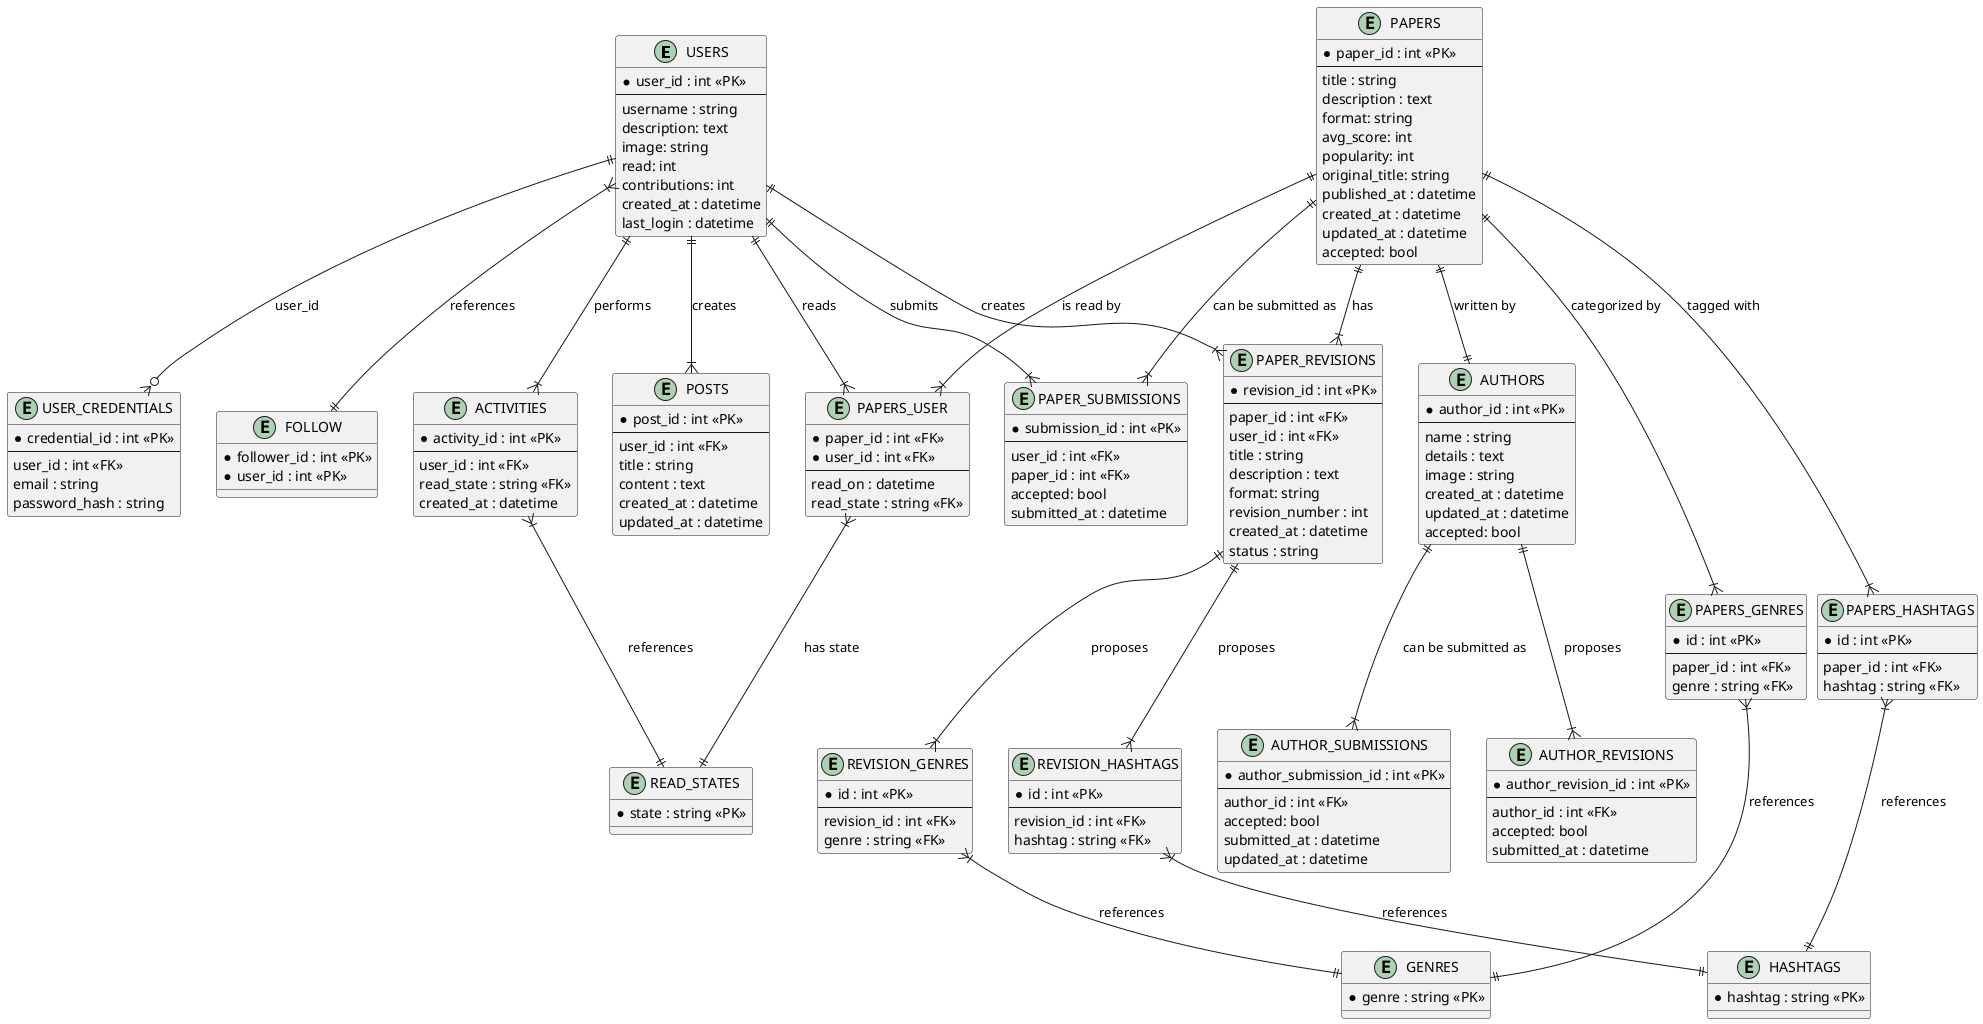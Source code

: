 @startuml
' Entity definitions
entity "USERS" {
  *user_id : int <<PK>>
  --
  username : string
  description: text
  image: string
  read: int
  contributions: int
  created_at : datetime
  last_login : datetime
}

entity "USER_CREDENTIALS" {
  *credential_id : int <<PK>>
  --
  user_id : int <<FK>>
  email : string
  password_hash : string
}

USERS ||--o{ USER_CREDENTIALS : "user_id"

entity "FOLLOW" {
  *follower_id : int <<PK>>
  *user_id : int <<PK>>
}

entity "AUTHORS" {
  *author_id : int <<PK>>
  --
  name : string
  details : text
  image : string
  created_at : datetime
  updated_at : datetime
  accepted: bool
}

entity "ACTIVITIES" {
  *activity_id : int <<PK>>
  --
  user_id : int <<FK>>
  read_state : string <<FK>>
  created_at : datetime
}

entity "POSTS" {
  *post_id : int <<PK>>
  --
  user_id : int <<FK>>
  title : string
  content : text
  created_at : datetime
  updated_at : datetime
}

entity "PAPERS_USER" {
  *paper_id : int <<FK>>
  *user_id : int <<FK>>
  --
  read_on : datetime
  read_state : string <<FK>>
}

entity "PAPERS" {
  *paper_id : int <<PK>>
  --
  title : string
  description : text
  format: string
  avg_score: int
  popularity: int
  original_title: string
  published_at : datetime
  created_at : datetime
  updated_at : datetime
  accepted: bool
}

entity "PAPERS_GENRES" {
  *id : int <<PK>>
  --
  paper_id : int <<FK>>
  genre : string <<FK>>
}

entity "PAPERS_HASHTAGS" {
  *id : int <<PK>>
  --
  paper_id : int <<FK>>
  hashtag : string <<FK>>
}

entity "PAPER_SUBMISSIONS" {
  *submission_id : int <<PK>>
  --
  user_id : int <<FK>>
  paper_id : int <<FK>>
  accepted: bool
  submitted_at : datetime
}

entity "PAPER_REVISIONS" {
  *revision_id : int <<PK>>
  --
  paper_id : int <<FK>>
  user_id : int <<FK>>
  title : string
  description : text
  format: string
  revision_number : int
  created_at : datetime
  status : string
}

entity "REVISION_GENRES" {
  *id : int <<PK>>
  --
  revision_id : int <<FK>>
  genre : string <<FK>>
}

entity "REVISION_HASHTAGS" {
  *id : int <<PK>>
  --
  revision_id : int <<FK>>
  hashtag : string <<FK>>
}

entity "AUTHOR_SUBMISSIONS" {
  *author_submission_id : int <<PK>>
  --
  author_id : int <<FK>>
  accepted: bool
  submitted_at : datetime
  updated_at : datetime
}

entity "AUTHOR_REVISIONS" {
  *author_revision_id : int <<PK>>
  --
  author_id : int <<FK>>
  accepted: bool
  submitted_at : datetime
}

entity "READ_STATES" {
  *state : string <<PK>>
}

entity "GENRES" {
  *genre : string <<PK>>
}

entity "HASHTAGS" {
  *hashtag : string <<PK>>
}

' Relationships
USERS ||--|{ PAPERS_USER : "reads"
USERS ||--|{ POSTS : "creates"
USERS ||--|{ ACTIVITIES : "performs"
USERS ||--|{ PAPER_SUBMISSIONS : "submits"

PAPERS ||--|| AUTHORS : "written by"
PAPERS ||--|{ PAPERS_USER : "is read by"
PAPERS ||--|{ PAPER_SUBMISSIONS : "can be submitted as"
PAPERS ||--|{ PAPERS_GENRES : "categorized by"
PAPERS ||--|{ PAPERS_HASHTAGS : "tagged with"

AUTHORS ||--|{ AUTHOR_SUBMISSIONS : "can be submitted as"
AUTHORS ||--|{ AUTHOR_REVISIONS : "proposes"

PAPERS_USER }|--|| READ_STATES : "has state"

PAPERS_GENRES }|--|| GENRES : "references"
PAPERS_HASHTAGS }|--|| HASHTAGS : "references"
ACTIVITIES }|--|| READ_STATES : "references"
USERS }|--|| FOLLOW : "references"

PAPERS ||--|{ PAPER_REVISIONS : "has"
PAPER_REVISIONS ||--|{ REVISION_GENRES : "proposes"
PAPER_REVISIONS ||--|{ REVISION_HASHTAGS : "proposes"
REVISION_GENRES }|--|| GENRES : "references"
REVISION_HASHTAGS }|--|| HASHTAGS : "references"
USERS ||--|{ PAPER_REVISIONS : "creates"

@enduml
